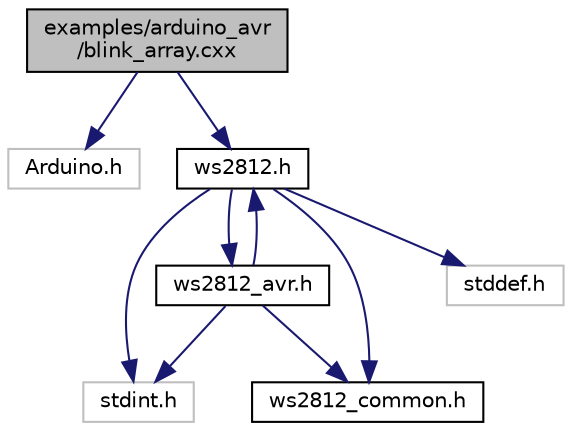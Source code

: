 digraph "examples/arduino_avr/blink_array.cxx"
{
 // LATEX_PDF_SIZE
  edge [fontname="Helvetica",fontsize="10",labelfontname="Helvetica",labelfontsize="10"];
  node [fontname="Helvetica",fontsize="10",shape=record];
  Node1 [label="examples/arduino_avr\l/blink_array.cxx",height=0.2,width=0.4,color="black", fillcolor="grey75", style="filled", fontcolor="black",tooltip="Blinks one or more WS2812 devices using a RGB array."];
  Node1 -> Node2 [color="midnightblue",fontsize="10",style="solid",fontname="Helvetica"];
  Node2 [label="Arduino.h",height=0.2,width=0.4,color="grey75", fillcolor="white", style="filled",tooltip=" "];
  Node1 -> Node3 [color="midnightblue",fontsize="10",style="solid",fontname="Helvetica"];
  Node3 [label="ws2812.h",height=0.2,width=0.4,color="black", fillcolor="white", style="filled",URL="$ws2812_8h.html",tooltip="Exposes the Tiny-WS2812 library interface."];
  Node3 -> Node4 [color="midnightblue",fontsize="10",style="solid",fontname="Helvetica"];
  Node4 [label="ws2812_avr.h",height=0.2,width=0.4,color="black", fillcolor="white", style="filled",URL="$ws2812__avr_8h.html",tooltip="Provides AVR platform specific definitions."];
  Node4 -> Node5 [color="midnightblue",fontsize="10",style="solid",fontname="Helvetica"];
  Node5 [label="stdint.h",height=0.2,width=0.4,color="grey75", fillcolor="white", style="filled",tooltip=" "];
  Node4 -> Node6 [color="midnightblue",fontsize="10",style="solid",fontname="Helvetica"];
  Node6 [label="ws2812_common.h",height=0.2,width=0.4,color="black", fillcolor="white", style="filled",URL="$ws2812__common_8h.html",tooltip="Definitions required by all platform specific headers."];
  Node4 -> Node3 [color="midnightblue",fontsize="10",style="solid",fontname="Helvetica"];
  Node3 -> Node7 [color="midnightblue",fontsize="10",style="solid",fontname="Helvetica"];
  Node7 [label="stddef.h",height=0.2,width=0.4,color="grey75", fillcolor="white", style="filled",tooltip=" "];
  Node3 -> Node5 [color="midnightblue",fontsize="10",style="solid",fontname="Helvetica"];
  Node3 -> Node6 [color="midnightblue",fontsize="10",style="solid",fontname="Helvetica"];
}
